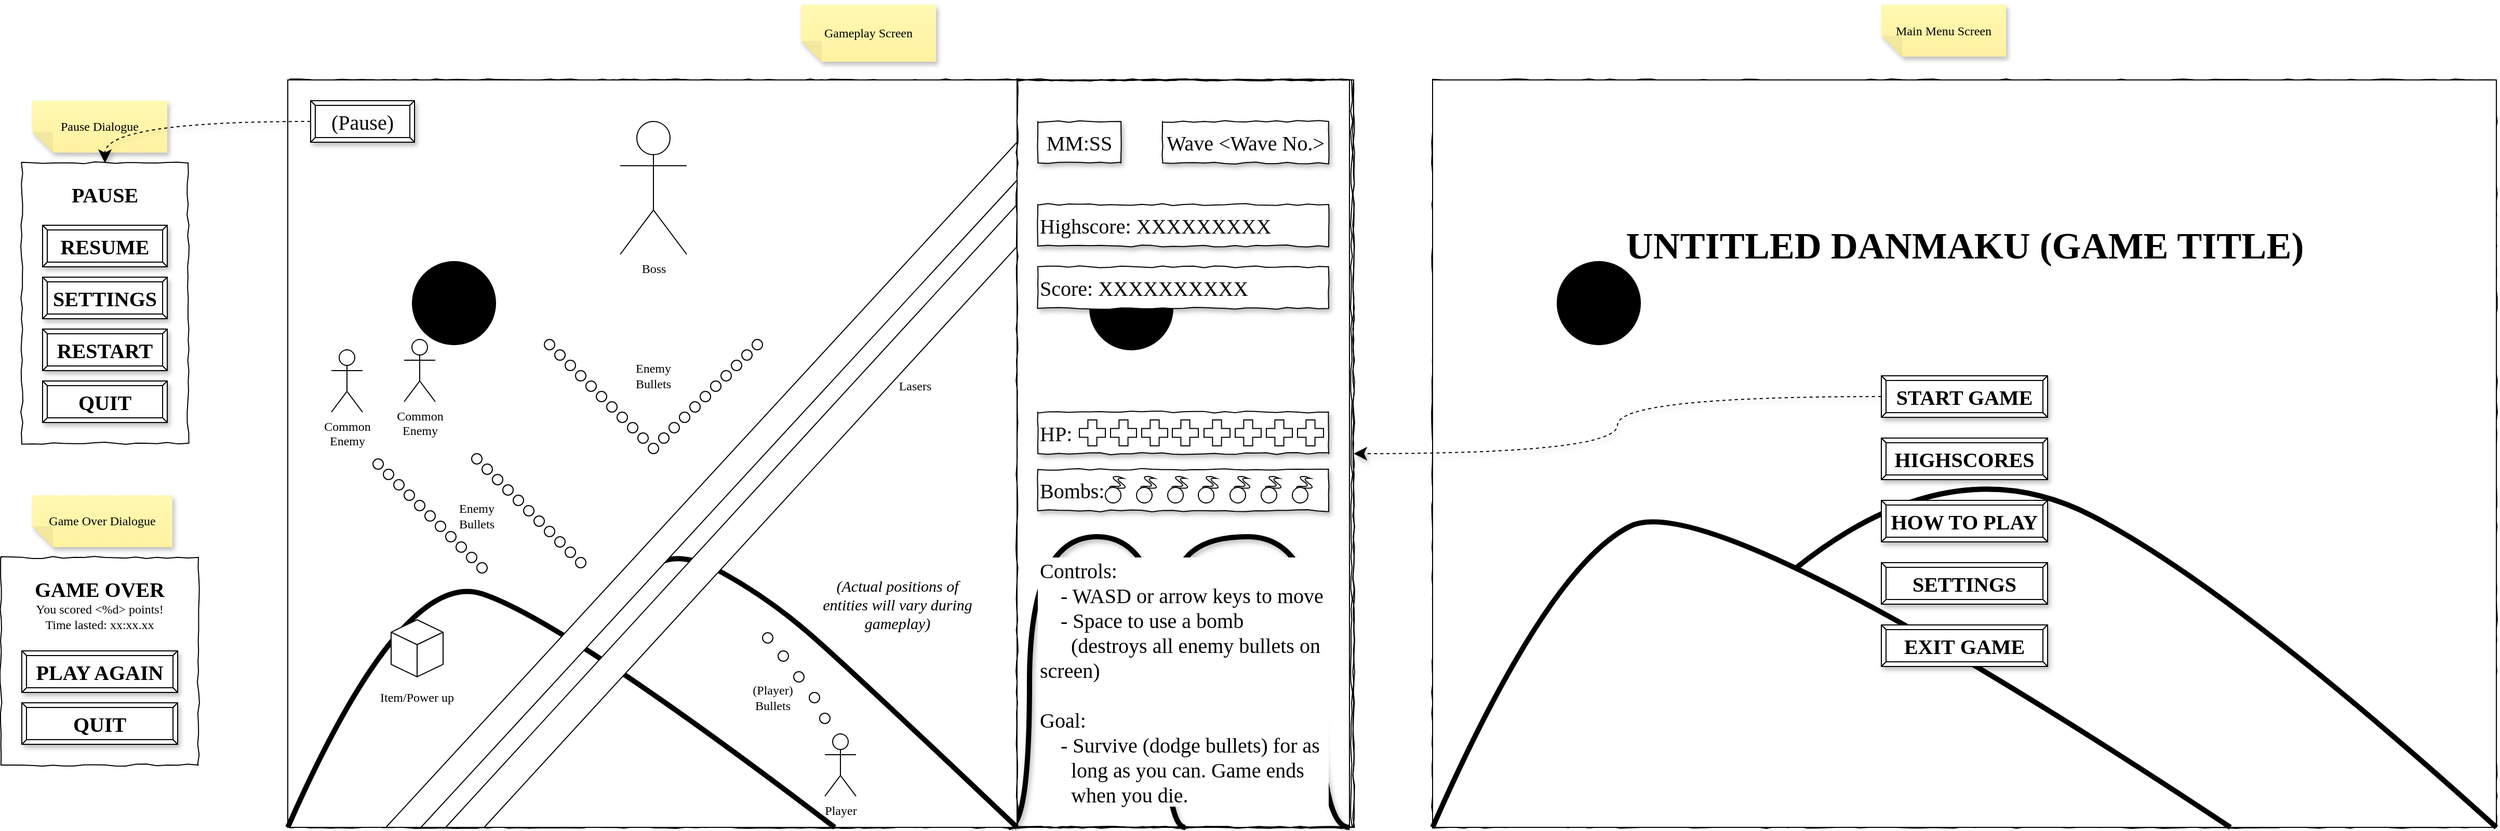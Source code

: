 <mxfile version="26.0.16">
  <diagram name="Page-1" id="03018318-947c-dd8e-b7a3-06fadd420f32">
    <mxGraphModel dx="3828" dy="1655" grid="1" gridSize="10" guides="1" tooltips="1" connect="1" arrows="1" fold="1" page="1" pageScale="1" pageWidth="1100" pageHeight="850" background="#ffffff" math="0" shadow="0">
      <root>
        <mxCell id="0" />
        <mxCell id="1" parent="0" />
        <mxCell id="At87MqKCxzJQ_d1da1c6-35" value="Main Menu Screen" style="shape=note;whiteSpace=wrap;html=1;backgroundOutline=1;fontColor=#000000;darkOpacity=0.05;fillColor=#FFF9B2;strokeColor=none;fillStyle=solid;direction=west;gradientDirection=north;gradientColor=#FFF2A1;shadow=1;size=20;pointerEvents=1;fontFamily=Garamond;" parent="1" vertex="1">
          <mxGeometry x="470" y="-832.5" width="120" height="50" as="geometry" />
        </mxCell>
        <mxCell id="At87MqKCxzJQ_d1da1c6-43" value="Game Over Dialogue" style="shape=note;whiteSpace=wrap;html=1;backgroundOutline=1;fontColor=#000000;darkOpacity=0.05;fillColor=#FFF9B2;strokeColor=none;fillStyle=solid;direction=west;gradientDirection=north;gradientColor=#FFF2A1;shadow=1;size=20;pointerEvents=1;fontFamily=Garamond;" parent="1" vertex="1">
          <mxGeometry x="-1310" y="-360" width="135" height="50" as="geometry" />
        </mxCell>
        <mxCell id="At87MqKCxzJQ_d1da1c6-82" value="" style="swimlane;startSize=0;rounded=0;shadow=0;comic=1;strokeColor=default;strokeWidth=1;align=center;verticalAlign=middle;fontFamily=Garamond;fontSize=12;fontColor=default;labelBackgroundColor=none;fillColor=default;fillStyle=solid;gradientColor=none;" parent="1" vertex="1">
          <mxGeometry x="38" y="-760" width="1024.0" height="720" as="geometry" />
        </mxCell>
        <mxCell id="tLbkFWNEcpFi5JFSRH8S-7" value="" style="rounded=0;whiteSpace=wrap;html=1;fontFamily=Garamond;" vertex="1" parent="At87MqKCxzJQ_d1da1c6-82">
          <mxGeometry x="4.547e-13" width="1024" height="720" as="geometry" />
        </mxCell>
        <mxCell id="tLbkFWNEcpFi5JFSRH8S-8" value="" style="curved=1;endArrow=none;html=1;rounded=0;strokeWidth=5;startFill=0;exitX=0;exitY=1;exitDx=0;exitDy=0;entryX=0.75;entryY=1;entryDx=0;entryDy=0;fontFamily=Garamond;" edge="1" source="tLbkFWNEcpFi5JFSRH8S-7" target="tLbkFWNEcpFi5JFSRH8S-7" parent="At87MqKCxzJQ_d1da1c6-82">
          <mxGeometry width="50" height="50" relative="1" as="geometry">
            <mxPoint x="140.0" y="510" as="sourcePoint" />
            <mxPoint x="190.0" y="460" as="targetPoint" />
            <Array as="points">
              <mxPoint x="110.0" y="470" />
              <mxPoint x="270.0" y="390" />
            </Array>
          </mxGeometry>
        </mxCell>
        <mxCell id="tLbkFWNEcpFi5JFSRH8S-9" value="" style="ellipse;whiteSpace=wrap;html=1;aspect=fixed;fillColor=#000000;fontFamily=Garamond;" vertex="1" parent="At87MqKCxzJQ_d1da1c6-82">
          <mxGeometry x="120.0" y="175" width="80" height="80" as="geometry" />
        </mxCell>
        <mxCell id="tLbkFWNEcpFi5JFSRH8S-10" value="" style="curved=1;endArrow=none;html=1;rounded=0;strokeWidth=5;startFill=0;entryX=1;entryY=1;entryDx=0;entryDy=0;fontFamily=Garamond;" edge="1" target="tLbkFWNEcpFi5JFSRH8S-7" parent="At87MqKCxzJQ_d1da1c6-82">
          <mxGeometry width="50" height="50" relative="1" as="geometry">
            <mxPoint x="350.0" y="470" as="sourcePoint" />
            <mxPoint x="890.0" y="620" as="targetPoint" />
            <Array as="points">
              <mxPoint x="500.0" y="350" />
              <mxPoint x="770.0" y="490" />
            </Array>
          </mxGeometry>
        </mxCell>
        <mxCell id="xJIP0SkDgu_qtOtY-LIs-1" value="UNTITLED DANMAKU (GAME TITLE)" style="text;html=1;align=center;verticalAlign=middle;resizable=0;points=[];autosize=1;strokeColor=none;fillColor=none;fontFamily=Garamond;fontStyle=1;fontSize=36;" parent="At87MqKCxzJQ_d1da1c6-82" vertex="1">
          <mxGeometry x="187" y="130" width="650" height="60" as="geometry" />
        </mxCell>
        <mxCell id="tLbkFWNEcpFi5JFSRH8S-12" value="START GAME" style="labelPosition=center;verticalLabelPosition=middle;align=center;html=1;shape=mxgraph.basic.button;dx=4.47;whiteSpace=wrap;shadow=1;fontFamily=Garamond;fontStyle=1;fontSize=20;" vertex="1" parent="At87MqKCxzJQ_d1da1c6-82">
          <mxGeometry x="432" y="285" width="160" height="40" as="geometry" />
        </mxCell>
        <mxCell id="tLbkFWNEcpFi5JFSRH8S-15" value="HIGHSCORES" style="labelPosition=center;verticalLabelPosition=middle;align=center;html=1;shape=mxgraph.basic.button;dx=4.47;whiteSpace=wrap;shadow=1;fontFamily=Garamond;fontStyle=1;fontSize=20;" vertex="1" parent="At87MqKCxzJQ_d1da1c6-82">
          <mxGeometry x="432" y="345" width="160" height="40" as="geometry" />
        </mxCell>
        <mxCell id="tLbkFWNEcpFi5JFSRH8S-16" value="HOW TO PLAY" style="labelPosition=center;verticalLabelPosition=middle;align=center;html=1;shape=mxgraph.basic.button;dx=4.47;whiteSpace=wrap;shadow=1;fontFamily=Garamond;fontStyle=1;fontSize=20;" vertex="1" parent="At87MqKCxzJQ_d1da1c6-82">
          <mxGeometry x="432" y="405" width="160" height="40" as="geometry" />
        </mxCell>
        <mxCell id="tLbkFWNEcpFi5JFSRH8S-17" value="SETTINGS" style="labelPosition=center;verticalLabelPosition=middle;align=center;html=1;shape=mxgraph.basic.button;dx=4.47;whiteSpace=wrap;shadow=1;fontFamily=Garamond;fontStyle=1;fontSize=20;" vertex="1" parent="At87MqKCxzJQ_d1da1c6-82">
          <mxGeometry x="432" y="465" width="160" height="40" as="geometry" />
        </mxCell>
        <mxCell id="tLbkFWNEcpFi5JFSRH8S-18" value="EXIT&amp;nbsp;&lt;span style=&quot;background-color: transparent; color: light-dark(rgb(0, 0, 0), rgb(255, 255, 255));&quot;&gt;GAME&lt;/span&gt;" style="labelPosition=center;verticalLabelPosition=middle;align=center;html=1;shape=mxgraph.basic.button;dx=4.47;whiteSpace=wrap;shadow=1;fontFamily=Garamond;fontStyle=1;fontSize=20;" vertex="1" parent="At87MqKCxzJQ_d1da1c6-82">
          <mxGeometry x="432" y="525" width="160" height="40" as="geometry" />
        </mxCell>
        <mxCell id="tLbkFWNEcpFi5JFSRH8S-176" value="" style="rounded=0;whiteSpace=wrap;html=1;fontFamily=Verdana;fontSize=12;fontColor=default;labelBackgroundColor=none;" vertex="1" parent="At87MqKCxzJQ_d1da1c6-82">
          <mxGeometry x="-408" width="328" height="720" as="geometry" />
        </mxCell>
        <mxCell id="tLbkFWNEcpFi5JFSRH8S-179" value="" style="curved=1;endArrow=none;html=1;rounded=0;strokeWidth=5;startFill=0;entryX=1;entryY=1;entryDx=0;entryDy=0;shadow=1;strokeColor=default;align=center;verticalAlign=middle;fontFamily=Verdana;fontSize=12;fontColor=default;labelBackgroundColor=none;edgeStyle=orthogonalEdgeStyle;elbow=vertical;endSize=10;" edge="1" target="tLbkFWNEcpFi5JFSRH8S-176" parent="At87MqKCxzJQ_d1da1c6-82">
          <mxGeometry width="50" height="50" relative="1" as="geometry">
            <mxPoint x="-258" y="550" as="sourcePoint" />
            <mxPoint x="482" y="620" as="targetPoint" />
            <Array as="points">
              <mxPoint x="-248" y="550" />
              <mxPoint x="-248" y="440" />
              <mxPoint x="-108" y="440" />
              <mxPoint x="-108" y="720" />
            </Array>
          </mxGeometry>
        </mxCell>
        <mxCell id="tLbkFWNEcpFi5JFSRH8S-177" value="" style="curved=1;endArrow=none;html=1;rounded=0;strokeWidth=5;startFill=0;exitX=0;exitY=1;exitDx=0;exitDy=0;entryX=0.5;entryY=1;entryDx=0;entryDy=0;shadow=1;strokeColor=default;align=center;verticalAlign=middle;fontFamily=Verdana;fontSize=12;fontColor=default;labelBackgroundColor=none;edgeStyle=orthogonalEdgeStyle;elbow=vertical;endSize=10;" edge="1" source="tLbkFWNEcpFi5JFSRH8S-176" target="At87MqKCxzJQ_d1da1c6-93" parent="1">
          <mxGeometry width="50" height="50" relative="1" as="geometry">
            <mxPoint x="-230" y="-250" as="sourcePoint" />
            <mxPoint x="-180" y="-300" as="targetPoint" />
            <Array as="points">
              <mxPoint x="-350" y="-40" />
              <mxPoint x="-350" y="-320" />
              <mxPoint x="-220" y="-320" />
              <mxPoint x="-220" y="-40" />
            </Array>
          </mxGeometry>
        </mxCell>
        <mxCell id="At87MqKCxzJQ_d1da1c6-77" style="edgeStyle=orthogonalEdgeStyle;rounded=0;orthogonalLoop=1;jettySize=auto;html=1;fontFamily=Garamond;fontSize=12;fontColor=default;labelBackgroundColor=none;elbow=vertical;curved=1;dashed=1;endSize=10;shadow=1;" parent="1" source="tLbkFWNEcpFi5JFSRH8S-12" target="At87MqKCxzJQ_d1da1c6-84" edge="1">
          <mxGeometry relative="1" as="geometry">
            <mxPoint x="330" y="-70" as="targetPoint" />
          </mxGeometry>
        </mxCell>
        <mxCell id="At87MqKCxzJQ_d1da1c6-84" value="" style="swimlane;startSize=0;rounded=0;shadow=0;comic=1;strokeColor=default;strokeWidth=1;align=center;verticalAlign=middle;fontFamily=Garamond;fontSize=12;fontColor=default;labelBackgroundColor=none;fillColor=default;fillStyle=solid;gradientColor=none;" parent="1" vertex="1">
          <mxGeometry x="-1062" y="-760" width="1024" height="720" as="geometry" />
        </mxCell>
        <mxCell id="At87MqKCxzJQ_d1da1c6-92" value="" style="swimlane;startSize=0;rounded=0;shadow=0;comic=1;strokeColor=default;strokeWidth=1;align=center;verticalAlign=middle;fontFamily=Garamond;fontSize=12;fontColor=default;labelBackgroundColor=none;fillColor=none;" parent="At87MqKCxzJQ_d1da1c6-84" vertex="1">
          <mxGeometry width="1022.0" height="720" as="geometry" />
        </mxCell>
        <mxCell id="tLbkFWNEcpFi5JFSRH8S-163" value="" style="rounded=0;whiteSpace=wrap;html=1;" vertex="1" parent="At87MqKCxzJQ_d1da1c6-92">
          <mxGeometry x="-2" width="702" height="720" as="geometry" />
        </mxCell>
        <mxCell id="tLbkFWNEcpFi5JFSRH8S-164" value="" style="curved=1;endArrow=none;html=1;rounded=0;strokeWidth=5;startFill=0;exitX=0;exitY=1;exitDx=0;exitDy=0;entryX=0.75;entryY=1;entryDx=0;entryDy=0;" edge="1" source="tLbkFWNEcpFi5JFSRH8S-163" target="tLbkFWNEcpFi5JFSRH8S-163" parent="At87MqKCxzJQ_d1da1c6-92">
          <mxGeometry width="50" height="50" relative="1" as="geometry">
            <mxPoint x="138.0" y="510" as="sourcePoint" />
            <mxPoint x="188.0" y="460" as="targetPoint" />
            <Array as="points">
              <mxPoint x="108.0" y="470" />
              <mxPoint x="262" y="520" />
            </Array>
          </mxGeometry>
        </mxCell>
        <mxCell id="tLbkFWNEcpFi5JFSRH8S-165" value="" style="ellipse;whiteSpace=wrap;html=1;aspect=fixed;fillColor=#000000;" vertex="1" parent="At87MqKCxzJQ_d1da1c6-92">
          <mxGeometry x="118.0" y="175" width="80" height="80" as="geometry" />
        </mxCell>
        <mxCell id="tLbkFWNEcpFi5JFSRH8S-166" value="" style="curved=1;endArrow=none;html=1;rounded=0;strokeWidth=5;startFill=0;entryX=1;entryY=1;entryDx=0;entryDy=0;" edge="1" target="tLbkFWNEcpFi5JFSRH8S-163" parent="At87MqKCxzJQ_d1da1c6-92">
          <mxGeometry width="50" height="50" relative="1" as="geometry">
            <mxPoint x="348.0" y="470" as="sourcePoint" />
            <mxPoint x="888.0" y="620" as="targetPoint" />
            <Array as="points">
              <mxPoint x="372" y="450" />
              <mxPoint x="462" y="500" />
              <mxPoint x="542" y="570" />
            </Array>
          </mxGeometry>
        </mxCell>
        <mxCell id="tLbkFWNEcpFi5JFSRH8S-22" value="Player" style="shape=umlActor;verticalLabelPosition=bottom;verticalAlign=top;html=1;outlineConnect=0;fontFamily=Garamond;" vertex="1" parent="At87MqKCxzJQ_d1da1c6-92">
          <mxGeometry x="515" y="630" width="30" height="60" as="geometry" />
        </mxCell>
        <mxCell id="tLbkFWNEcpFi5JFSRH8S-23" value="Boss" style="shape=umlActor;verticalLabelPosition=bottom;verticalAlign=top;html=1;outlineConnect=0;fontFamily=Garamond;" vertex="1" parent="At87MqKCxzJQ_d1da1c6-92">
          <mxGeometry x="318" y="40" width="64" height="128" as="geometry" />
        </mxCell>
        <mxCell id="tLbkFWNEcpFi5JFSRH8S-28" value="" style="ellipse;whiteSpace=wrap;html=1;aspect=fixed;fontFamily=Garamond;" vertex="1" parent="At87MqKCxzJQ_d1da1c6-92">
          <mxGeometry x="245" y="250" width="10" height="10" as="geometry" />
        </mxCell>
        <mxCell id="tLbkFWNEcpFi5JFSRH8S-30" value="" style="ellipse;whiteSpace=wrap;html=1;aspect=fixed;fontFamily=Garamond;" vertex="1" parent="At87MqKCxzJQ_d1da1c6-92">
          <mxGeometry x="255" y="260" width="10" height="10" as="geometry" />
        </mxCell>
        <mxCell id="tLbkFWNEcpFi5JFSRH8S-31" value="" style="ellipse;whiteSpace=wrap;html=1;aspect=fixed;fontFamily=Garamond;" vertex="1" parent="At87MqKCxzJQ_d1da1c6-92">
          <mxGeometry x="265" y="270" width="10" height="10" as="geometry" />
        </mxCell>
        <mxCell id="tLbkFWNEcpFi5JFSRH8S-32" value="" style="ellipse;whiteSpace=wrap;html=1;aspect=fixed;fontFamily=Garamond;" vertex="1" parent="At87MqKCxzJQ_d1da1c6-92">
          <mxGeometry x="275" y="280" width="10" height="10" as="geometry" />
        </mxCell>
        <mxCell id="tLbkFWNEcpFi5JFSRH8S-33" value="" style="ellipse;whiteSpace=wrap;html=1;aspect=fixed;fontFamily=Garamond;" vertex="1" parent="At87MqKCxzJQ_d1da1c6-92">
          <mxGeometry x="285" y="290" width="10" height="10" as="geometry" />
        </mxCell>
        <mxCell id="tLbkFWNEcpFi5JFSRH8S-34" value="" style="ellipse;whiteSpace=wrap;html=1;aspect=fixed;fontFamily=Garamond;" vertex="1" parent="At87MqKCxzJQ_d1da1c6-92">
          <mxGeometry x="295" y="300" width="10" height="10" as="geometry" />
        </mxCell>
        <mxCell id="tLbkFWNEcpFi5JFSRH8S-35" value="" style="ellipse;whiteSpace=wrap;html=1;aspect=fixed;fontFamily=Garamond;" vertex="1" parent="At87MqKCxzJQ_d1da1c6-92">
          <mxGeometry x="305" y="310" width="10" height="10" as="geometry" />
        </mxCell>
        <mxCell id="tLbkFWNEcpFi5JFSRH8S-36" value="" style="ellipse;whiteSpace=wrap;html=1;aspect=fixed;fontFamily=Garamond;" vertex="1" parent="At87MqKCxzJQ_d1da1c6-92">
          <mxGeometry x="315" y="320" width="10" height="10" as="geometry" />
        </mxCell>
        <mxCell id="tLbkFWNEcpFi5JFSRH8S-37" value="" style="ellipse;whiteSpace=wrap;html=1;aspect=fixed;fontFamily=Garamond;" vertex="1" parent="At87MqKCxzJQ_d1da1c6-92">
          <mxGeometry x="325" y="330" width="10" height="10" as="geometry" />
        </mxCell>
        <mxCell id="tLbkFWNEcpFi5JFSRH8S-38" value="" style="ellipse;whiteSpace=wrap;html=1;aspect=fixed;fontFamily=Garamond;" vertex="1" parent="At87MqKCxzJQ_d1da1c6-92">
          <mxGeometry x="335" y="340" width="10" height="10" as="geometry" />
        </mxCell>
        <mxCell id="tLbkFWNEcpFi5JFSRH8S-39" value="" style="ellipse;whiteSpace=wrap;html=1;aspect=fixed;fontFamily=Garamond;" vertex="1" parent="At87MqKCxzJQ_d1da1c6-92">
          <mxGeometry x="345" y="350" width="10" height="10" as="geometry" />
        </mxCell>
        <mxCell id="tLbkFWNEcpFi5JFSRH8S-40" value="" style="ellipse;whiteSpace=wrap;html=1;aspect=fixed;fontFamily=Garamond;" vertex="1" parent="At87MqKCxzJQ_d1da1c6-92">
          <mxGeometry x="355" y="340" width="10" height="10" as="geometry" />
        </mxCell>
        <mxCell id="tLbkFWNEcpFi5JFSRH8S-41" value="" style="ellipse;whiteSpace=wrap;html=1;aspect=fixed;fontFamily=Garamond;" vertex="1" parent="At87MqKCxzJQ_d1da1c6-92">
          <mxGeometry x="365" y="330" width="10" height="10" as="geometry" />
        </mxCell>
        <mxCell id="tLbkFWNEcpFi5JFSRH8S-42" value="" style="ellipse;whiteSpace=wrap;html=1;aspect=fixed;fontFamily=Garamond;" vertex="1" parent="At87MqKCxzJQ_d1da1c6-92">
          <mxGeometry x="375" y="320" width="10" height="10" as="geometry" />
        </mxCell>
        <mxCell id="tLbkFWNEcpFi5JFSRH8S-43" value="" style="ellipse;whiteSpace=wrap;html=1;aspect=fixed;fontFamily=Garamond;" vertex="1" parent="At87MqKCxzJQ_d1da1c6-92">
          <mxGeometry x="385" y="310" width="10" height="10" as="geometry" />
        </mxCell>
        <mxCell id="tLbkFWNEcpFi5JFSRH8S-44" value="" style="ellipse;whiteSpace=wrap;html=1;aspect=fixed;fontFamily=Garamond;" vertex="1" parent="At87MqKCxzJQ_d1da1c6-92">
          <mxGeometry x="395" y="300" width="10" height="10" as="geometry" />
        </mxCell>
        <mxCell id="tLbkFWNEcpFi5JFSRH8S-45" value="" style="ellipse;whiteSpace=wrap;html=1;aspect=fixed;fontFamily=Garamond;" vertex="1" parent="At87MqKCxzJQ_d1da1c6-92">
          <mxGeometry x="405" y="290" width="10" height="10" as="geometry" />
        </mxCell>
        <mxCell id="tLbkFWNEcpFi5JFSRH8S-46" value="" style="ellipse;whiteSpace=wrap;html=1;aspect=fixed;fontFamily=Garamond;" vertex="1" parent="At87MqKCxzJQ_d1da1c6-92">
          <mxGeometry x="415" y="280" width="10" height="10" as="geometry" />
        </mxCell>
        <mxCell id="tLbkFWNEcpFi5JFSRH8S-47" value="" style="ellipse;whiteSpace=wrap;html=1;aspect=fixed;fontFamily=Garamond;" vertex="1" parent="At87MqKCxzJQ_d1da1c6-92">
          <mxGeometry x="425" y="270" width="10" height="10" as="geometry" />
        </mxCell>
        <mxCell id="tLbkFWNEcpFi5JFSRH8S-50" value="" style="ellipse;whiteSpace=wrap;html=1;aspect=fixed;fontFamily=Garamond;" vertex="1" parent="At87MqKCxzJQ_d1da1c6-92">
          <mxGeometry x="445" y="250" width="10" height="10" as="geometry" />
        </mxCell>
        <mxCell id="tLbkFWNEcpFi5JFSRH8S-49" value="" style="ellipse;whiteSpace=wrap;html=1;aspect=fixed;fontFamily=Garamond;" vertex="1" parent="At87MqKCxzJQ_d1da1c6-92">
          <mxGeometry x="435" y="260" width="10" height="10" as="geometry" />
        </mxCell>
        <mxCell id="tLbkFWNEcpFi5JFSRH8S-51" value="Enemy Bullets" style="text;html=1;align=center;verticalAlign=middle;whiteSpace=wrap;rounded=0;fontFamily=Garamond;" vertex="1" parent="At87MqKCxzJQ_d1da1c6-92">
          <mxGeometry x="320" y="270" width="60" height="30" as="geometry" />
        </mxCell>
        <mxCell id="tLbkFWNEcpFi5JFSRH8S-53" value="" style="verticalLabelPosition=bottom;verticalAlign=top;html=1;shape=mxgraph.basic.diag_stripe;dx=222.5;fontFamily=Garamond;" vertex="1" parent="At87MqKCxzJQ_d1da1c6-92">
          <mxGeometry x="150" y="120" width="550" height="600" as="geometry" />
        </mxCell>
        <mxCell id="tLbkFWNEcpFi5JFSRH8S-54" value="Lasers" style="text;html=1;align=center;verticalAlign=middle;whiteSpace=wrap;rounded=0;fontFamily=Garamond;" vertex="1" parent="At87MqKCxzJQ_d1da1c6-92">
          <mxGeometry x="572" y="280" width="60" height="30" as="geometry" />
        </mxCell>
        <mxCell id="tLbkFWNEcpFi5JFSRH8S-55" value="" style="verticalLabelPosition=bottom;verticalAlign=top;html=1;shape=mxgraph.basic.diag_stripe;dx=222.5;fontFamily=Garamond;" vertex="1" parent="At87MqKCxzJQ_d1da1c6-92">
          <mxGeometry x="92.5" y="60" width="607.5" height="660" as="geometry" />
        </mxCell>
        <mxCell id="tLbkFWNEcpFi5JFSRH8S-56" value="" style="ellipse;whiteSpace=wrap;html=1;aspect=fixed;fontFamily=Garamond;" vertex="1" parent="At87MqKCxzJQ_d1da1c6-92">
          <mxGeometry x="510" y="610" width="10" height="10" as="geometry" />
        </mxCell>
        <mxCell id="tLbkFWNEcpFi5JFSRH8S-57" value="" style="ellipse;whiteSpace=wrap;html=1;aspect=fixed;fontFamily=Garamond;" vertex="1" parent="At87MqKCxzJQ_d1da1c6-92">
          <mxGeometry x="500" y="590" width="10" height="10" as="geometry" />
        </mxCell>
        <mxCell id="tLbkFWNEcpFi5JFSRH8S-58" value="" style="ellipse;whiteSpace=wrap;html=1;aspect=fixed;fontFamily=Garamond;" vertex="1" parent="At87MqKCxzJQ_d1da1c6-92">
          <mxGeometry x="485" y="570" width="10" height="10" as="geometry" />
        </mxCell>
        <mxCell id="tLbkFWNEcpFi5JFSRH8S-59" value="" style="ellipse;whiteSpace=wrap;html=1;aspect=fixed;fontFamily=Garamond;" vertex="1" parent="At87MqKCxzJQ_d1da1c6-92">
          <mxGeometry x="470" y="550" width="10" height="10" as="geometry" />
        </mxCell>
        <mxCell id="tLbkFWNEcpFi5JFSRH8S-60" value="" style="ellipse;whiteSpace=wrap;html=1;aspect=fixed;fontFamily=Garamond;" vertex="1" parent="At87MqKCxzJQ_d1da1c6-92">
          <mxGeometry x="455" y="532.5" width="10" height="10" as="geometry" />
        </mxCell>
        <mxCell id="tLbkFWNEcpFi5JFSRH8S-61" value="(Player)&lt;div&gt;Bullets&lt;/div&gt;" style="text;html=1;align=center;verticalAlign=middle;whiteSpace=wrap;rounded=0;fontFamily=Garamond;" vertex="1" parent="At87MqKCxzJQ_d1da1c6-92">
          <mxGeometry x="435" y="580" width="60" height="30" as="geometry" />
        </mxCell>
        <mxCell id="tLbkFWNEcpFi5JFSRH8S-62" value="&lt;div&gt;Common&lt;/div&gt;&lt;div&gt;Enemy&lt;/div&gt;" style="shape=umlActor;verticalLabelPosition=bottom;verticalAlign=top;html=1;outlineConnect=0;fontFamily=Garamond;" vertex="1" parent="At87MqKCxzJQ_d1da1c6-92">
          <mxGeometry x="40" y="260" width="30" height="60" as="geometry" />
        </mxCell>
        <mxCell id="tLbkFWNEcpFi5JFSRH8S-64" value="&lt;div&gt;Common&lt;/div&gt;&lt;div&gt;Enemy&lt;/div&gt;" style="shape=umlActor;verticalLabelPosition=bottom;verticalAlign=top;html=1;outlineConnect=0;fontFamily=Garamond;" vertex="1" parent="At87MqKCxzJQ_d1da1c6-92">
          <mxGeometry x="110" y="250" width="30" height="60" as="geometry" />
        </mxCell>
        <mxCell id="tLbkFWNEcpFi5JFSRH8S-66" value="" style="ellipse;whiteSpace=wrap;html=1;aspect=fixed;fontFamily=Garamond;" vertex="1" parent="At87MqKCxzJQ_d1da1c6-92">
          <mxGeometry x="80" y="365" width="10" height="10" as="geometry" />
        </mxCell>
        <mxCell id="tLbkFWNEcpFi5JFSRH8S-67" value="" style="ellipse;whiteSpace=wrap;html=1;aspect=fixed;fontFamily=Garamond;" vertex="1" parent="At87MqKCxzJQ_d1da1c6-92">
          <mxGeometry x="90" y="375" width="10" height="10" as="geometry" />
        </mxCell>
        <mxCell id="tLbkFWNEcpFi5JFSRH8S-68" value="" style="ellipse;whiteSpace=wrap;html=1;aspect=fixed;fontFamily=Garamond;" vertex="1" parent="At87MqKCxzJQ_d1da1c6-92">
          <mxGeometry x="100" y="385" width="10" height="10" as="geometry" />
        </mxCell>
        <mxCell id="tLbkFWNEcpFi5JFSRH8S-69" value="" style="ellipse;whiteSpace=wrap;html=1;aspect=fixed;fontFamily=Garamond;" vertex="1" parent="At87MqKCxzJQ_d1da1c6-92">
          <mxGeometry x="110" y="395" width="10" height="10" as="geometry" />
        </mxCell>
        <mxCell id="tLbkFWNEcpFi5JFSRH8S-70" value="" style="ellipse;whiteSpace=wrap;html=1;aspect=fixed;fontFamily=Garamond;" vertex="1" parent="At87MqKCxzJQ_d1da1c6-92">
          <mxGeometry x="120" y="405" width="10" height="10" as="geometry" />
        </mxCell>
        <mxCell id="tLbkFWNEcpFi5JFSRH8S-71" value="" style="ellipse;whiteSpace=wrap;html=1;aspect=fixed;fontFamily=Garamond;" vertex="1" parent="At87MqKCxzJQ_d1da1c6-92">
          <mxGeometry x="130" y="415" width="10" height="10" as="geometry" />
        </mxCell>
        <mxCell id="tLbkFWNEcpFi5JFSRH8S-72" value="" style="ellipse;whiteSpace=wrap;html=1;aspect=fixed;fontFamily=Garamond;" vertex="1" parent="At87MqKCxzJQ_d1da1c6-92">
          <mxGeometry x="140" y="425" width="10" height="10" as="geometry" />
        </mxCell>
        <mxCell id="tLbkFWNEcpFi5JFSRH8S-73" value="" style="ellipse;whiteSpace=wrap;html=1;aspect=fixed;fontFamily=Garamond;" vertex="1" parent="At87MqKCxzJQ_d1da1c6-92">
          <mxGeometry x="150" y="435" width="10" height="10" as="geometry" />
        </mxCell>
        <mxCell id="tLbkFWNEcpFi5JFSRH8S-74" value="" style="ellipse;whiteSpace=wrap;html=1;aspect=fixed;fontFamily=Garamond;" vertex="1" parent="At87MqKCxzJQ_d1da1c6-92">
          <mxGeometry x="160" y="445" width="10" height="10" as="geometry" />
        </mxCell>
        <mxCell id="tLbkFWNEcpFi5JFSRH8S-75" value="" style="ellipse;whiteSpace=wrap;html=1;aspect=fixed;fontFamily=Garamond;" vertex="1" parent="At87MqKCxzJQ_d1da1c6-92">
          <mxGeometry x="170" y="455" width="10" height="10" as="geometry" />
        </mxCell>
        <mxCell id="tLbkFWNEcpFi5JFSRH8S-76" value="" style="ellipse;whiteSpace=wrap;html=1;aspect=fixed;fontFamily=Garamond;" vertex="1" parent="At87MqKCxzJQ_d1da1c6-92">
          <mxGeometry x="180" y="465" width="10" height="10" as="geometry" />
        </mxCell>
        <mxCell id="tLbkFWNEcpFi5JFSRH8S-77" value="" style="ellipse;whiteSpace=wrap;html=1;aspect=fixed;fontFamily=Garamond;" vertex="1" parent="At87MqKCxzJQ_d1da1c6-92">
          <mxGeometry x="175" y="360" width="10" height="10" as="geometry" />
        </mxCell>
        <mxCell id="tLbkFWNEcpFi5JFSRH8S-78" value="" style="ellipse;whiteSpace=wrap;html=1;aspect=fixed;fontFamily=Garamond;" vertex="1" parent="At87MqKCxzJQ_d1da1c6-92">
          <mxGeometry x="185" y="370" width="10" height="10" as="geometry" />
        </mxCell>
        <mxCell id="tLbkFWNEcpFi5JFSRH8S-79" value="" style="ellipse;whiteSpace=wrap;html=1;aspect=fixed;fontFamily=Garamond;" vertex="1" parent="At87MqKCxzJQ_d1da1c6-92">
          <mxGeometry x="195" y="380" width="10" height="10" as="geometry" />
        </mxCell>
        <mxCell id="tLbkFWNEcpFi5JFSRH8S-80" value="" style="ellipse;whiteSpace=wrap;html=1;aspect=fixed;fontFamily=Garamond;" vertex="1" parent="At87MqKCxzJQ_d1da1c6-92">
          <mxGeometry x="205" y="390" width="10" height="10" as="geometry" />
        </mxCell>
        <mxCell id="tLbkFWNEcpFi5JFSRH8S-81" value="" style="ellipse;whiteSpace=wrap;html=1;aspect=fixed;fontFamily=Garamond;" vertex="1" parent="At87MqKCxzJQ_d1da1c6-92">
          <mxGeometry x="215" y="400" width="10" height="10" as="geometry" />
        </mxCell>
        <mxCell id="tLbkFWNEcpFi5JFSRH8S-82" value="" style="ellipse;whiteSpace=wrap;html=1;aspect=fixed;fontFamily=Garamond;" vertex="1" parent="At87MqKCxzJQ_d1da1c6-92">
          <mxGeometry x="225" y="410" width="10" height="10" as="geometry" />
        </mxCell>
        <mxCell id="tLbkFWNEcpFi5JFSRH8S-83" value="" style="ellipse;whiteSpace=wrap;html=1;aspect=fixed;fontFamily=Garamond;" vertex="1" parent="At87MqKCxzJQ_d1da1c6-92">
          <mxGeometry x="235" y="420" width="10" height="10" as="geometry" />
        </mxCell>
        <mxCell id="tLbkFWNEcpFi5JFSRH8S-84" value="" style="ellipse;whiteSpace=wrap;html=1;aspect=fixed;fontFamily=Garamond;" vertex="1" parent="At87MqKCxzJQ_d1da1c6-92">
          <mxGeometry x="245" y="430" width="10" height="10" as="geometry" />
        </mxCell>
        <mxCell id="tLbkFWNEcpFi5JFSRH8S-85" value="" style="ellipse;whiteSpace=wrap;html=1;aspect=fixed;fontFamily=Garamond;" vertex="1" parent="At87MqKCxzJQ_d1da1c6-92">
          <mxGeometry x="255" y="440" width="10" height="10" as="geometry" />
        </mxCell>
        <mxCell id="tLbkFWNEcpFi5JFSRH8S-86" value="" style="ellipse;whiteSpace=wrap;html=1;aspect=fixed;fontFamily=Garamond;" vertex="1" parent="At87MqKCxzJQ_d1da1c6-92">
          <mxGeometry x="265" y="450" width="10" height="10" as="geometry" />
        </mxCell>
        <mxCell id="tLbkFWNEcpFi5JFSRH8S-87" value="" style="ellipse;whiteSpace=wrap;html=1;aspect=fixed;fontFamily=Garamond;" vertex="1" parent="At87MqKCxzJQ_d1da1c6-92">
          <mxGeometry x="275" y="460" width="10" height="10" as="geometry" />
        </mxCell>
        <mxCell id="tLbkFWNEcpFi5JFSRH8S-88" value="Enemy&lt;div&gt;&lt;span style=&quot;background-color: transparent; color: light-dark(rgb(0, 0, 0), rgb(255, 255, 255));&quot;&gt;Bullets&lt;/span&gt;&lt;/div&gt;" style="text;html=1;align=center;verticalAlign=middle;whiteSpace=wrap;rounded=0;fontFamily=Garamond;" vertex="1" parent="At87MqKCxzJQ_d1da1c6-92">
          <mxGeometry x="150" y="405" width="60" height="30" as="geometry" />
        </mxCell>
        <mxCell id="tLbkFWNEcpFi5JFSRH8S-21" value="(Pause)" style="labelPosition=center;verticalLabelPosition=middle;align=center;html=1;shape=mxgraph.basic.button;dx=4.47;whiteSpace=wrap;shadow=1;fontFamily=Garamond;fontSize=20;" vertex="1" parent="At87MqKCxzJQ_d1da1c6-92">
          <mxGeometry x="20" y="20" width="100" height="40" as="geometry" />
        </mxCell>
        <mxCell id="tLbkFWNEcpFi5JFSRH8S-91" value="&lt;i&gt;&lt;font style=&quot;font-size: 15px;&quot;&gt;(Actual positions of entities will vary during gameplay)&lt;/font&gt;&lt;/i&gt;" style="text;html=1;align=center;verticalAlign=middle;whiteSpace=wrap;rounded=0;fontFamily=Garamond;" vertex="1" parent="At87MqKCxzJQ_d1da1c6-92">
          <mxGeometry x="510" y="490" width="150" height="30" as="geometry" />
        </mxCell>
        <mxCell id="tLbkFWNEcpFi5JFSRH8S-161" value="" style="html=1;whiteSpace=wrap;shape=isoCube2;backgroundOutline=1;isoAngle=15;fontFamily=Verdana;fontSize=12;fontColor=default;labelBackgroundColor=none;" vertex="1" parent="At87MqKCxzJQ_d1da1c6-92">
          <mxGeometry x="97.5" y="520" width="50" height="55" as="geometry" />
        </mxCell>
        <mxCell id="tLbkFWNEcpFi5JFSRH8S-162" value="Item/Power up" style="text;html=1;align=center;verticalAlign=middle;whiteSpace=wrap;rounded=0;fontFamily=Garamond;" vertex="1" parent="At87MqKCxzJQ_d1da1c6-92">
          <mxGeometry x="85" y="580" width="75" height="30" as="geometry" />
        </mxCell>
        <mxCell id="At87MqKCxzJQ_d1da1c6-93" value="" style="swimlane;startSize=0;rounded=0;shadow=0;comic=1;strokeColor=default;strokeWidth=1;align=center;verticalAlign=middle;fontFamily=Garamond;fontSize=12;fontColor=default;labelBackgroundColor=none;fillColor=none;" parent="At87MqKCxzJQ_d1da1c6-84" vertex="1">
          <mxGeometry x="700" width="324" height="720" as="geometry" />
        </mxCell>
        <mxCell id="tLbkFWNEcpFi5JFSRH8S-178" value="" style="ellipse;whiteSpace=wrap;html=1;aspect=fixed;fillColor=#000000;fontFamily=Verdana;fontSize=12;fontColor=default;labelBackgroundColor=none;" vertex="1" parent="At87MqKCxzJQ_d1da1c6-93">
          <mxGeometry x="70" y="180" width="80" height="80" as="geometry" />
        </mxCell>
        <mxCell id="At87MqKCxzJQ_d1da1c6-55" value="HP:" style="whiteSpace=wrap;html=1;rounded=0;shadow=1;labelBackgroundColor=none;strokeWidth=1;fillColor=default;fontFamily=Garamond;fontSize=20;align=left;comic=1;" parent="At87MqKCxzJQ_d1da1c6-93" vertex="1">
          <mxGeometry x="20" y="320" width="280" height="40" as="geometry" />
        </mxCell>
        <mxCell id="At87MqKCxzJQ_d1da1c6-54" value="MM:SS" style="whiteSpace=wrap;html=1;rounded=0;shadow=1;labelBackgroundColor=none;strokeWidth=1;fillColor=default;fontFamily=Garamond;fontSize=20;align=center;comic=1;" parent="At87MqKCxzJQ_d1da1c6-93" vertex="1">
          <mxGeometry x="20" y="40" width="80" height="40" as="geometry" />
        </mxCell>
        <mxCell id="At87MqKCxzJQ_d1da1c6-53" value="Wave &amp;lt;Wave No.&amp;gt;" style="whiteSpace=wrap;html=1;rounded=0;shadow=1;labelBackgroundColor=none;strokeWidth=1;fillColor=default;fontFamily=Garamond;fontSize=20;align=center;comic=1;" parent="At87MqKCxzJQ_d1da1c6-93" vertex="1">
          <mxGeometry x="140" y="40" width="160" height="40" as="geometry" />
        </mxCell>
        <mxCell id="tLbkFWNEcpFi5JFSRH8S-90" value="Bombs:" style="whiteSpace=wrap;html=1;rounded=0;shadow=1;labelBackgroundColor=none;strokeWidth=1;fillColor=default;fontFamily=Garamond;fontSize=20;align=left;comic=1;" vertex="1" parent="At87MqKCxzJQ_d1da1c6-93">
          <mxGeometry x="20" y="375" width="280" height="40" as="geometry" />
        </mxCell>
        <mxCell id="tLbkFWNEcpFi5JFSRH8S-92" value="Highscore: XXXXXXXXX" style="whiteSpace=wrap;html=1;rounded=0;shadow=1;labelBackgroundColor=none;strokeWidth=1;fillColor=default;fontFamily=Garamond;fontSize=20;align=left;comic=1;" vertex="1" parent="At87MqKCxzJQ_d1da1c6-93">
          <mxGeometry x="20" y="120" width="280" height="40" as="geometry" />
        </mxCell>
        <mxCell id="tLbkFWNEcpFi5JFSRH8S-101" value="Score: XXXXXXXXXX" style="whiteSpace=wrap;html=1;rounded=0;shadow=1;labelBackgroundColor=none;strokeWidth=1;fillColor=default;fontFamily=Garamond;fontSize=20;align=left;comic=1;" vertex="1" parent="At87MqKCxzJQ_d1da1c6-93">
          <mxGeometry x="20" y="180" width="280" height="40" as="geometry" />
        </mxCell>
        <mxCell id="tLbkFWNEcpFi5JFSRH8S-102" value="" style="shape=cross;whiteSpace=wrap;html=1;fontFamily=Verdana;fontSize=12;fontColor=default;labelBackgroundColor=none;size=0.344;" vertex="1" parent="At87MqKCxzJQ_d1da1c6-93">
          <mxGeometry x="60" y="327.5" width="25" height="25" as="geometry" />
        </mxCell>
        <mxCell id="tLbkFWNEcpFi5JFSRH8S-103" value="" style="shape=cross;whiteSpace=wrap;html=1;fontFamily=Verdana;fontSize=12;fontColor=default;labelBackgroundColor=none;size=0.344;" vertex="1" parent="At87MqKCxzJQ_d1da1c6-93">
          <mxGeometry x="90" y="327.5" width="25" height="25" as="geometry" />
        </mxCell>
        <mxCell id="tLbkFWNEcpFi5JFSRH8S-104" value="" style="shape=cross;whiteSpace=wrap;html=1;fontFamily=Verdana;fontSize=12;fontColor=default;labelBackgroundColor=none;size=0.344;" vertex="1" parent="At87MqKCxzJQ_d1da1c6-93">
          <mxGeometry x="120" y="327.5" width="25" height="25" as="geometry" />
        </mxCell>
        <mxCell id="tLbkFWNEcpFi5JFSRH8S-105" value="" style="shape=cross;whiteSpace=wrap;html=1;fontFamily=Verdana;fontSize=12;fontColor=default;labelBackgroundColor=none;size=0.344;" vertex="1" parent="At87MqKCxzJQ_d1da1c6-93">
          <mxGeometry x="149.5" y="327.5" width="25" height="25" as="geometry" />
        </mxCell>
        <mxCell id="tLbkFWNEcpFi5JFSRH8S-106" value="" style="shape=cross;whiteSpace=wrap;html=1;fontFamily=Verdana;fontSize=12;fontColor=default;labelBackgroundColor=none;size=0.344;" vertex="1" parent="At87MqKCxzJQ_d1da1c6-93">
          <mxGeometry x="180" y="327.5" width="25" height="25" as="geometry" />
        </mxCell>
        <mxCell id="tLbkFWNEcpFi5JFSRH8S-107" value="" style="shape=cross;whiteSpace=wrap;html=1;fontFamily=Verdana;fontSize=12;fontColor=default;labelBackgroundColor=none;size=0.344;" vertex="1" parent="At87MqKCxzJQ_d1da1c6-93">
          <mxGeometry x="210" y="327.5" width="25" height="25" as="geometry" />
        </mxCell>
        <mxCell id="tLbkFWNEcpFi5JFSRH8S-108" value="" style="shape=cross;whiteSpace=wrap;html=1;fontFamily=Verdana;fontSize=12;fontColor=default;labelBackgroundColor=none;size=0.344;" vertex="1" parent="At87MqKCxzJQ_d1da1c6-93">
          <mxGeometry x="240" y="327.5" width="25" height="25" as="geometry" />
        </mxCell>
        <mxCell id="tLbkFWNEcpFi5JFSRH8S-109" value="" style="shape=cross;whiteSpace=wrap;html=1;fontFamily=Verdana;fontSize=12;fontColor=default;labelBackgroundColor=none;size=0.344;" vertex="1" parent="At87MqKCxzJQ_d1da1c6-93">
          <mxGeometry x="270" y="327.5" width="25" height="25" as="geometry" />
        </mxCell>
        <mxCell id="tLbkFWNEcpFi5JFSRH8S-112" value="" style="verticalLabelPosition=bottom;verticalAlign=top;html=1;shape=mxgraph.basic.wave2;dy=0.67;fontFamily=Verdana;fontSize=12;fontColor=default;labelBackgroundColor=none;rotation=-70;" vertex="1" parent="At87MqKCxzJQ_d1da1c6-93">
          <mxGeometry x="90" y="382.5" width="15" height="15" as="geometry" />
        </mxCell>
        <mxCell id="tLbkFWNEcpFi5JFSRH8S-113" value="" style="ellipse;whiteSpace=wrap;html=1;aspect=fixed;fontFamily=Verdana;fontSize=12;fontColor=default;labelBackgroundColor=none;" vertex="1" parent="At87MqKCxzJQ_d1da1c6-93">
          <mxGeometry x="85" y="392.5" width="15" height="15" as="geometry" />
        </mxCell>
        <mxCell id="tLbkFWNEcpFi5JFSRH8S-114" value="" style="verticalLabelPosition=bottom;verticalAlign=top;html=1;shape=mxgraph.basic.wave2;dy=0.67;fontFamily=Verdana;fontSize=12;fontColor=default;labelBackgroundColor=none;rotation=-70;" vertex="1" parent="At87MqKCxzJQ_d1da1c6-93">
          <mxGeometry x="120" y="382.5" width="15" height="15" as="geometry" />
        </mxCell>
        <mxCell id="tLbkFWNEcpFi5JFSRH8S-115" value="" style="ellipse;whiteSpace=wrap;html=1;aspect=fixed;fontFamily=Verdana;fontSize=12;fontColor=default;labelBackgroundColor=none;" vertex="1" parent="At87MqKCxzJQ_d1da1c6-93">
          <mxGeometry x="115" y="392.5" width="15" height="15" as="geometry" />
        </mxCell>
        <mxCell id="tLbkFWNEcpFi5JFSRH8S-116" value="" style="verticalLabelPosition=bottom;verticalAlign=top;html=1;shape=mxgraph.basic.wave2;dy=0.67;fontFamily=Verdana;fontSize=12;fontColor=default;labelBackgroundColor=none;rotation=-70;" vertex="1" parent="At87MqKCxzJQ_d1da1c6-93">
          <mxGeometry x="150" y="382.5" width="15" height="15" as="geometry" />
        </mxCell>
        <mxCell id="tLbkFWNEcpFi5JFSRH8S-117" value="" style="ellipse;whiteSpace=wrap;html=1;aspect=fixed;fontFamily=Verdana;fontSize=12;fontColor=default;labelBackgroundColor=none;" vertex="1" parent="At87MqKCxzJQ_d1da1c6-93">
          <mxGeometry x="145" y="392.5" width="15" height="15" as="geometry" />
        </mxCell>
        <mxCell id="tLbkFWNEcpFi5JFSRH8S-118" value="" style="verticalLabelPosition=bottom;verticalAlign=top;html=1;shape=mxgraph.basic.wave2;dy=0.67;fontFamily=Verdana;fontSize=12;fontColor=default;labelBackgroundColor=none;rotation=-70;" vertex="1" parent="At87MqKCxzJQ_d1da1c6-93">
          <mxGeometry x="179.5" y="382.5" width="15" height="15" as="geometry" />
        </mxCell>
        <mxCell id="tLbkFWNEcpFi5JFSRH8S-119" value="" style="ellipse;whiteSpace=wrap;html=1;aspect=fixed;fontFamily=Verdana;fontSize=12;fontColor=default;labelBackgroundColor=none;" vertex="1" parent="At87MqKCxzJQ_d1da1c6-93">
          <mxGeometry x="174.5" y="392.5" width="15" height="15" as="geometry" />
        </mxCell>
        <mxCell id="tLbkFWNEcpFi5JFSRH8S-120" value="" style="verticalLabelPosition=bottom;verticalAlign=top;html=1;shape=mxgraph.basic.wave2;dy=0.67;fontFamily=Verdana;fontSize=12;fontColor=default;labelBackgroundColor=none;rotation=-70;" vertex="1" parent="At87MqKCxzJQ_d1da1c6-93">
          <mxGeometry x="210" y="382.5" width="15" height="15" as="geometry" />
        </mxCell>
        <mxCell id="tLbkFWNEcpFi5JFSRH8S-121" value="" style="ellipse;whiteSpace=wrap;html=1;aspect=fixed;fontFamily=Verdana;fontSize=12;fontColor=default;labelBackgroundColor=none;" vertex="1" parent="At87MqKCxzJQ_d1da1c6-93">
          <mxGeometry x="205" y="392.5" width="15" height="15" as="geometry" />
        </mxCell>
        <mxCell id="tLbkFWNEcpFi5JFSRH8S-122" value="" style="verticalLabelPosition=bottom;verticalAlign=top;html=1;shape=mxgraph.basic.wave2;dy=0.67;fontFamily=Verdana;fontSize=12;fontColor=default;labelBackgroundColor=none;rotation=-70;" vertex="1" parent="At87MqKCxzJQ_d1da1c6-93">
          <mxGeometry x="240" y="382.5" width="15" height="15" as="geometry" />
        </mxCell>
        <mxCell id="tLbkFWNEcpFi5JFSRH8S-123" value="" style="ellipse;whiteSpace=wrap;html=1;aspect=fixed;fontFamily=Verdana;fontSize=12;fontColor=default;labelBackgroundColor=none;" vertex="1" parent="At87MqKCxzJQ_d1da1c6-93">
          <mxGeometry x="235" y="392.5" width="15" height="15" as="geometry" />
        </mxCell>
        <mxCell id="tLbkFWNEcpFi5JFSRH8S-124" value="" style="verticalLabelPosition=bottom;verticalAlign=top;html=1;shape=mxgraph.basic.wave2;dy=0.67;fontFamily=Verdana;fontSize=12;fontColor=default;labelBackgroundColor=none;rotation=-70;" vertex="1" parent="At87MqKCxzJQ_d1da1c6-93">
          <mxGeometry x="270" y="382.5" width="15" height="15" as="geometry" />
        </mxCell>
        <mxCell id="tLbkFWNEcpFi5JFSRH8S-125" value="" style="ellipse;whiteSpace=wrap;html=1;aspect=fixed;fontFamily=Verdana;fontSize=12;fontColor=default;labelBackgroundColor=none;" vertex="1" parent="At87MqKCxzJQ_d1da1c6-93">
          <mxGeometry x="265" y="392.5" width="15" height="15" as="geometry" />
        </mxCell>
        <mxCell id="tLbkFWNEcpFi5JFSRH8S-160" value="&lt;span style=&quot;font-family: Garamond; font-size: 20px;&quot;&gt;Controls:&lt;/span&gt;&lt;div style=&quot;font-family: Garamond; font-size: 20px;&quot;&gt;&amp;nbsp; &amp;nbsp; - WASD or arrow keys to move&lt;br&gt;&lt;/div&gt;&lt;div style=&quot;font-family: Garamond; font-size: 20px;&quot;&gt;&amp;nbsp; &amp;nbsp; - Space to use a bomb&amp;nbsp;&lt;/div&gt;&lt;div style=&quot;font-family: Garamond; font-size: 20px;&quot;&gt;&amp;nbsp; &amp;nbsp; &amp;nbsp; (destroys all enemy bullets on screen)&lt;br&gt;&lt;/div&gt;&lt;div style=&quot;font-family: Garamond; font-size: 20px;&quot;&gt;&lt;br&gt;&lt;/div&gt;&lt;div style=&quot;font-family: Garamond; font-size: 20px;&quot;&gt;Goal:&lt;/div&gt;&lt;div style=&quot;font-family: Garamond; font-size: 20px;&quot;&gt;&lt;span style=&quot;background-color: transparent; color: light-dark(rgb(0, 0, 0), rgb(255, 255, 255));&quot;&gt;&amp;nbsp; &amp;nbsp; - Survive (dodge bullets) for as&lt;/span&gt;&lt;/div&gt;&lt;div style=&quot;font-family: Garamond; font-size: 20px;&quot;&gt;&lt;span style=&quot;background-color: transparent; color: light-dark(rgb(0, 0, 0), rgb(255, 255, 255));&quot;&gt;&amp;nbsp; &amp;nbsp; &amp;nbsp; long as you can.&amp;nbsp;&lt;/span&gt;&lt;span style=&quot;background-color: transparent; color: light-dark(rgb(0, 0, 0), rgb(255, 255, 255));&quot;&gt;Game ends&lt;/span&gt;&lt;/div&gt;&lt;div style=&quot;font-family: Garamond; font-size: 20px;&quot;&gt;&lt;span style=&quot;background-color: transparent; color: light-dark(rgb(0, 0, 0), rgb(255, 255, 255));&quot;&gt;&amp;nbsp; &amp;nbsp; &amp;nbsp; when you die.&lt;/span&gt;&lt;/div&gt;" style="text;html=1;align=left;verticalAlign=middle;whiteSpace=wrap;rounded=0;fontFamily=Verdana;fontSize=12;fontColor=default;labelBackgroundColor=none;fillColor=default;" vertex="1" parent="At87MqKCxzJQ_d1da1c6-93">
          <mxGeometry x="20" y="460" width="280" height="240" as="geometry" />
        </mxCell>
        <mxCell id="At87MqKCxzJQ_d1da1c6-56" value="Gameplay Screen" style="shape=note;whiteSpace=wrap;html=1;backgroundOutline=1;fontColor=#000000;darkOpacity=0.05;fillColor=#FFF9B2;strokeColor=none;fillStyle=solid;direction=west;gradientDirection=north;gradientColor=#FFF2A1;shadow=1;size=20;pointerEvents=1;fontFamily=Garamond;" parent="1" vertex="1">
          <mxGeometry x="-570" y="-832.5" width="130" height="55" as="geometry" />
        </mxCell>
        <mxCell id="At87MqKCxzJQ_d1da1c6-101" value="" style="swimlane;startSize=0;rounded=0;shadow=0;comic=1;strokeColor=default;strokeWidth=1;align=center;verticalAlign=middle;fontFamily=Garamond;fontSize=12;fontColor=default;labelBackgroundColor=none;fillColor=none;" parent="1" vertex="1">
          <mxGeometry x="-1340" y="-300" width="190" height="200" as="geometry" />
        </mxCell>
        <mxCell id="At87MqKCxzJQ_d1da1c6-105" value="&lt;font style=&quot;font-size: 20px;&quot;&gt;&lt;b&gt;GAME OVER&lt;/b&gt;&lt;/font&gt;&lt;div&gt;You scored &amp;lt;%d&amp;gt; points!&lt;/div&gt;&lt;div&gt;Time lasted: xx:xx.xx&lt;/div&gt;" style="text;html=1;align=center;verticalAlign=middle;whiteSpace=wrap;rounded=0;shadow=1;fontFamily=Garamond;" parent="At87MqKCxzJQ_d1da1c6-101" vertex="1">
          <mxGeometry x="15" y="20" width="160" height="50" as="geometry" />
        </mxCell>
        <mxCell id="tLbkFWNEcpFi5JFSRH8S-128" value="PLAY AGAIN" style="labelPosition=center;verticalLabelPosition=middle;align=center;html=1;shape=mxgraph.basic.button;dx=4.47;whiteSpace=wrap;shadow=1;fontStyle=1;fontFamily=Garamond;fontSize=20;" vertex="1" parent="At87MqKCxzJQ_d1da1c6-101">
          <mxGeometry x="20" y="90" width="150" height="40" as="geometry" />
        </mxCell>
        <mxCell id="tLbkFWNEcpFi5JFSRH8S-129" value="QUIT" style="labelPosition=center;verticalLabelPosition=middle;align=center;html=1;shape=mxgraph.basic.button;dx=4.47;whiteSpace=wrap;shadow=1;fontStyle=1;fontFamily=Garamond;fontSize=20;" vertex="1" parent="At87MqKCxzJQ_d1da1c6-101">
          <mxGeometry x="20" y="140" width="150" height="40" as="geometry" />
        </mxCell>
        <mxCell id="8650wfay4DL9xMlQ2IgJ-3" value="" style="swimlane;startSize=0;rounded=0;shadow=0;comic=1;strokeColor=default;strokeWidth=1;align=center;verticalAlign=middle;fontFamily=Garamond;fontSize=12;fontColor=default;labelBackgroundColor=none;fillColor=none;" parent="1" vertex="1">
          <mxGeometry x="-1320" y="-680" width="160" height="270" as="geometry" />
        </mxCell>
        <mxCell id="8650wfay4DL9xMlQ2IgJ-7" value="&lt;font&gt;&lt;b&gt;PAUSE&lt;/b&gt;&lt;/font&gt;" style="text;html=1;align=center;verticalAlign=middle;whiteSpace=wrap;rounded=0;shadow=1;fontSize=20;fontFamily=Garamond;" parent="8650wfay4DL9xMlQ2IgJ-3" vertex="1">
          <mxGeometry x="40" y="20" width="80" height="20" as="geometry" />
        </mxCell>
        <mxCell id="tLbkFWNEcpFi5JFSRH8S-96" value="RESUME" style="labelPosition=center;verticalLabelPosition=middle;align=center;html=1;shape=mxgraph.basic.button;dx=4.47;whiteSpace=wrap;shadow=1;fontStyle=1;fontFamily=Garamond;fontSize=20;" vertex="1" parent="8650wfay4DL9xMlQ2IgJ-3">
          <mxGeometry x="20" y="60" width="120" height="40" as="geometry" />
        </mxCell>
        <mxCell id="tLbkFWNEcpFi5JFSRH8S-97" value="SETTINGS" style="labelPosition=center;verticalLabelPosition=middle;align=center;html=1;shape=mxgraph.basic.button;dx=4.47;whiteSpace=wrap;shadow=1;fontStyle=1;fontFamily=Garamond;fontSize=20;" vertex="1" parent="8650wfay4DL9xMlQ2IgJ-3">
          <mxGeometry x="20" y="110" width="120" height="40" as="geometry" />
        </mxCell>
        <mxCell id="tLbkFWNEcpFi5JFSRH8S-98" value="RESTART" style="labelPosition=center;verticalLabelPosition=middle;align=center;html=1;shape=mxgraph.basic.button;dx=4.47;whiteSpace=wrap;shadow=1;fontStyle=1;fontFamily=Garamond;fontSize=20;" vertex="1" parent="8650wfay4DL9xMlQ2IgJ-3">
          <mxGeometry x="20" y="160" width="120" height="40" as="geometry" />
        </mxCell>
        <mxCell id="tLbkFWNEcpFi5JFSRH8S-100" value="QUIT" style="labelPosition=center;verticalLabelPosition=middle;align=center;html=1;shape=mxgraph.basic.button;dx=4.47;whiteSpace=wrap;shadow=1;fontStyle=1;fontFamily=Garamond;fontSize=20;" vertex="1" parent="8650wfay4DL9xMlQ2IgJ-3">
          <mxGeometry x="20" y="210" width="120" height="40" as="geometry" />
        </mxCell>
        <mxCell id="tLbkFWNEcpFi5JFSRH8S-93" value="Pause Dialogue" style="shape=note;whiteSpace=wrap;html=1;backgroundOutline=1;fontColor=#000000;darkOpacity=0.05;fillColor=#FFF9B2;strokeColor=none;fillStyle=solid;direction=west;gradientDirection=north;gradientColor=#FFF2A1;shadow=1;size=20;pointerEvents=1;fontFamily=Garamond;" vertex="1" parent="1">
          <mxGeometry x="-1310" y="-740" width="130" height="50" as="geometry" />
        </mxCell>
        <mxCell id="tLbkFWNEcpFi5JFSRH8S-95" style="edgeStyle=orthogonalEdgeStyle;shape=connector;curved=1;rounded=0;orthogonalLoop=1;jettySize=auto;html=1;shadow=1;dashed=1;strokeColor=default;align=center;verticalAlign=middle;fontFamily=Garamond;fontSize=12;fontColor=default;labelBackgroundColor=none;elbow=vertical;endArrow=classic;endSize=10;" edge="1" parent="1" source="tLbkFWNEcpFi5JFSRH8S-21" target="8650wfay4DL9xMlQ2IgJ-3">
          <mxGeometry relative="1" as="geometry" />
        </mxCell>
      </root>
    </mxGraphModel>
  </diagram>
</mxfile>
